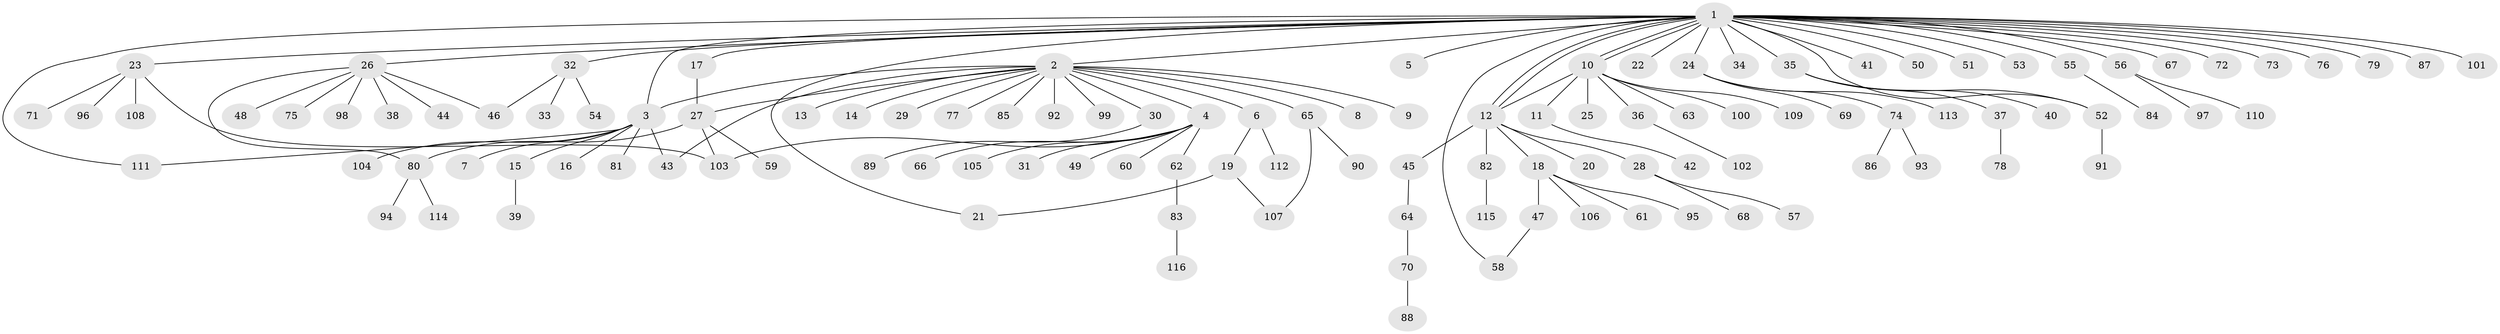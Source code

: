 // coarse degree distribution, {32: 0.012345679012345678, 16: 0.012345679012345678, 8: 0.037037037037037035, 1: 0.6790123456790124, 4: 0.06172839506172839, 2: 0.13580246913580246, 5: 0.024691358024691357, 3: 0.037037037037037035}
// Generated by graph-tools (version 1.1) at 2025/18/03/04/25 18:18:11]
// undirected, 116 vertices, 130 edges
graph export_dot {
graph [start="1"]
  node [color=gray90,style=filled];
  1;
  2;
  3;
  4;
  5;
  6;
  7;
  8;
  9;
  10;
  11;
  12;
  13;
  14;
  15;
  16;
  17;
  18;
  19;
  20;
  21;
  22;
  23;
  24;
  25;
  26;
  27;
  28;
  29;
  30;
  31;
  32;
  33;
  34;
  35;
  36;
  37;
  38;
  39;
  40;
  41;
  42;
  43;
  44;
  45;
  46;
  47;
  48;
  49;
  50;
  51;
  52;
  53;
  54;
  55;
  56;
  57;
  58;
  59;
  60;
  61;
  62;
  63;
  64;
  65;
  66;
  67;
  68;
  69;
  70;
  71;
  72;
  73;
  74;
  75;
  76;
  77;
  78;
  79;
  80;
  81;
  82;
  83;
  84;
  85;
  86;
  87;
  88;
  89;
  90;
  91;
  92;
  93;
  94;
  95;
  96;
  97;
  98;
  99;
  100;
  101;
  102;
  103;
  104;
  105;
  106;
  107;
  108;
  109;
  110;
  111;
  112;
  113;
  114;
  115;
  116;
  1 -- 2;
  1 -- 3;
  1 -- 5;
  1 -- 10;
  1 -- 10;
  1 -- 12;
  1 -- 12;
  1 -- 17;
  1 -- 21;
  1 -- 22;
  1 -- 23;
  1 -- 24;
  1 -- 26;
  1 -- 32;
  1 -- 34;
  1 -- 35;
  1 -- 41;
  1 -- 50;
  1 -- 51;
  1 -- 52;
  1 -- 53;
  1 -- 55;
  1 -- 56;
  1 -- 58;
  1 -- 67;
  1 -- 72;
  1 -- 73;
  1 -- 76;
  1 -- 79;
  1 -- 87;
  1 -- 101;
  1 -- 111;
  2 -- 3;
  2 -- 4;
  2 -- 6;
  2 -- 8;
  2 -- 9;
  2 -- 13;
  2 -- 14;
  2 -- 27;
  2 -- 29;
  2 -- 30;
  2 -- 43;
  2 -- 65;
  2 -- 77;
  2 -- 85;
  2 -- 92;
  2 -- 99;
  3 -- 7;
  3 -- 15;
  3 -- 16;
  3 -- 43;
  3 -- 81;
  3 -- 104;
  3 -- 111;
  4 -- 31;
  4 -- 49;
  4 -- 60;
  4 -- 62;
  4 -- 66;
  4 -- 103;
  4 -- 105;
  6 -- 19;
  6 -- 112;
  10 -- 11;
  10 -- 12;
  10 -- 25;
  10 -- 36;
  10 -- 63;
  10 -- 100;
  10 -- 109;
  11 -- 42;
  12 -- 18;
  12 -- 20;
  12 -- 28;
  12 -- 45;
  12 -- 82;
  15 -- 39;
  17 -- 27;
  18 -- 47;
  18 -- 61;
  18 -- 95;
  18 -- 106;
  19 -- 21;
  19 -- 107;
  23 -- 71;
  23 -- 96;
  23 -- 103;
  23 -- 108;
  24 -- 69;
  24 -- 74;
  24 -- 113;
  26 -- 38;
  26 -- 44;
  26 -- 46;
  26 -- 48;
  26 -- 75;
  26 -- 80;
  26 -- 98;
  27 -- 59;
  27 -- 80;
  27 -- 103;
  28 -- 57;
  28 -- 68;
  30 -- 89;
  32 -- 33;
  32 -- 46;
  32 -- 54;
  35 -- 37;
  35 -- 40;
  35 -- 52;
  36 -- 102;
  37 -- 78;
  45 -- 64;
  47 -- 58;
  52 -- 91;
  55 -- 84;
  56 -- 97;
  56 -- 110;
  62 -- 83;
  64 -- 70;
  65 -- 90;
  65 -- 107;
  70 -- 88;
  74 -- 86;
  74 -- 93;
  80 -- 94;
  80 -- 114;
  82 -- 115;
  83 -- 116;
}

